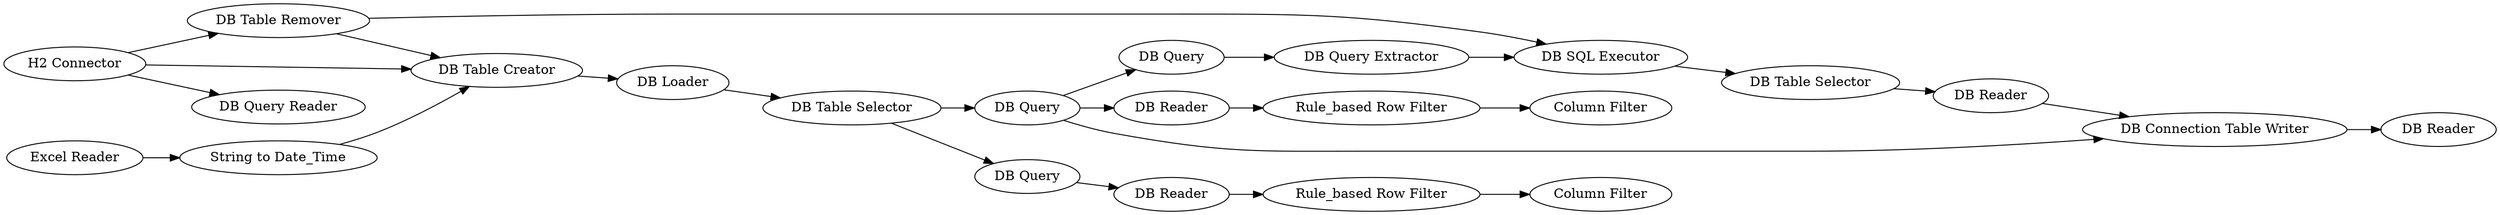 digraph {
	1891 -> 1892
	1921 -> 1875
	1921 -> 1926
	1914 -> 1916
	1892 -> 1887
	1912 -> 1927
	1892 -> 1878
	1924 -> 1925
	1875 -> 1927
	1922 -> 1923
	1878 -> 1919
	1888 -> 1889
	1921 -> 1927
	1915 -> 1914
	1887 -> 1888
	1927 -> 1891
	1886 -> 1894
	1889 -> 1890
	1878 -> 1915
	1878 -> 1924
	1923 -> 1924
	1875 -> 1916
	1919 -> 1886
	1916 -> 1922
	1907 -> 1912
	1875 [label="DB Table Remover"]
	1915 [label="DB Query"]
	1887 [label="DB Query"]
	1894 [label="Column Filter"]
	1925 [label="DB Reader"]
	1891 [label="DB Loader"]
	1888 [label="DB Reader"]
	1878 [label="DB Query"]
	1914 [label="DB Query Extractor"]
	1912 [label="String to Date_Time"]
	1907 [label="Excel Reader"]
	1892 [label="DB Table Selector"]
	1924 [label="DB Connection Table Writer"]
	1921 [label="H2 Connector"]
	1922 [label="DB Table Selector"]
	1923 [label="DB Reader"]
	1890 [label="Column Filter"]
	1886 [label="Rule_based Row Filter"]
	1919 [label="DB Reader"]
	1927 [label="DB Table Creator"]
	1889 [label="Rule_based Row Filter"]
	1926 [label="DB Query Reader"]
	1916 [label="DB SQL Executor"]
	rankdir=LR
}
